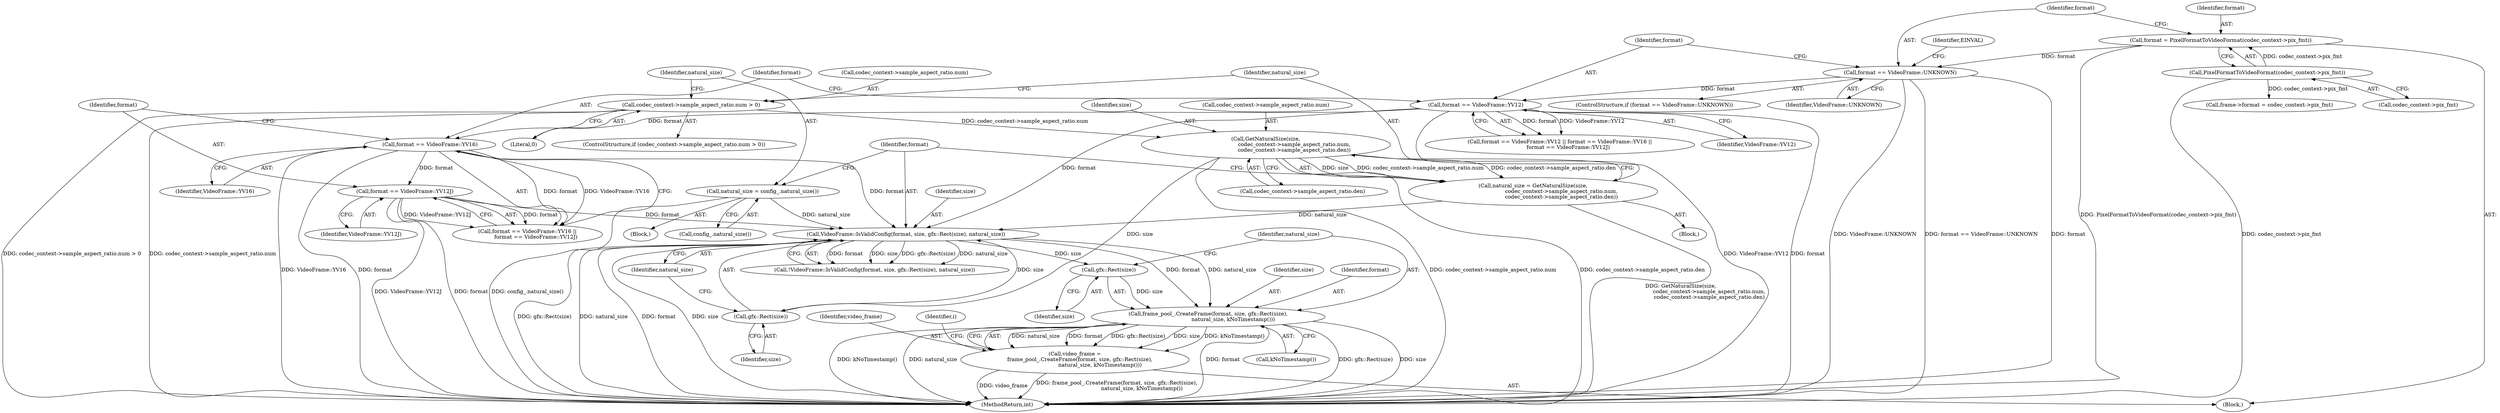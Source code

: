 digraph "1_Chrome_96e8ffb4e805c7266a2fc1fbe0e470052019bad9@del" {
"1000187" [label="(Call,frame_pool_.CreateFrame(format, size, gfx::Rect(size),\n                              natural_size, kNoTimestamp()))"];
"1000175" [label="(Call,VideoFrame::IsValidConfig(format, size, gfx::Rect(size), natural_size))"];
"1000124" [label="(Call,format == VideoFrame::YV16)"];
"1000120" [label="(Call,format == VideoFrame::YV12)"];
"1000112" [label="(Call,format == VideoFrame::UNKNOWN)"];
"1000105" [label="(Call,format = PixelFormatToVideoFormat(codec_context->pix_fmt))"];
"1000107" [label="(Call,PixelFormatToVideoFormat(codec_context->pix_fmt))"];
"1000127" [label="(Call,format == VideoFrame::YV12J)"];
"1000178" [label="(Call,gfx::Rect(size))"];
"1000156" [label="(Call,GetNaturalSize(size,\n                                  codec_context->sample_aspect_ratio.num,\n                                  codec_context->sample_aspect_ratio.den))"];
"1000146" [label="(Call,codec_context->sample_aspect_ratio.num > 0)"];
"1000154" [label="(Call,natural_size = GetNaturalSize(size,\n                                  codec_context->sample_aspect_ratio.num,\n                                  codec_context->sample_aspect_ratio.den))"];
"1000170" [label="(Call,natural_size = config_.natural_size())"];
"1000190" [label="(Call,gfx::Rect(size))"];
"1000185" [label="(Call,video_frame =\n      frame_pool_.CreateFrame(format, size, gfx::Rect(size),\n                              natural_size, kNoTimestamp()))"];
"1000187" [label="(Call,frame_pool_.CreateFrame(format, size, gfx::Rect(size),\n                              natural_size, kNoTimestamp()))"];
"1000111" [label="(ControlStructure,if (format == VideoFrame::UNKNOWN))"];
"1000145" [label="(ControlStructure,if (codec_context->sample_aspect_ratio.num > 0))"];
"1000190" [label="(Call,gfx::Rect(size))"];
"1000193" [label="(Call,kNoTimestamp())"];
"1000112" [label="(Call,format == VideoFrame::UNKNOWN)"];
"1000176" [label="(Identifier,format)"];
"1000169" [label="(Block,)"];
"1000163" [label="(Call,codec_context->sample_aspect_ratio.den)"];
"1000120" [label="(Call,format == VideoFrame::YV12)"];
"1000128" [label="(Identifier,format)"];
"1000170" [label="(Call,natural_size = config_.natural_size())"];
"1000121" [label="(Identifier,format)"];
"1000192" [label="(Identifier,natural_size)"];
"1000107" [label="(Call,PixelFormatToVideoFormat(codec_context->pix_fmt))"];
"1000129" [label="(Identifier,VideoFrame::YV12J)"];
"1000106" [label="(Identifier,format)"];
"1000123" [label="(Call,format == VideoFrame::YV16 ||\n          format == VideoFrame::YV12J)"];
"1000172" [label="(Call,config_.natural_size())"];
"1000153" [label="(Block,)"];
"1000189" [label="(Identifier,size)"];
"1000191" [label="(Identifier,size)"];
"1000175" [label="(Call,VideoFrame::IsValidConfig(format, size, gfx::Rect(size), natural_size))"];
"1000124" [label="(Call,format == VideoFrame::YV16)"];
"1000119" [label="(Call,format == VideoFrame::YV12 || format == VideoFrame::YV16 ||\n          format == VideoFrame::YV12J)"];
"1000114" [label="(Identifier,VideoFrame::UNKNOWN)"];
"1000125" [label="(Identifier,format)"];
"1000122" [label="(Identifier,VideoFrame::YV12)"];
"1000108" [label="(Call,codec_context->pix_fmt)"];
"1000260" [label="(Call,frame->format = codec_context->pix_fmt)"];
"1000147" [label="(Call,codec_context->sample_aspect_ratio.num)"];
"1000171" [label="(Identifier,natural_size)"];
"1000156" [label="(Call,GetNaturalSize(size,\n                                  codec_context->sample_aspect_ratio.num,\n                                  codec_context->sample_aspect_ratio.den))"];
"1000188" [label="(Identifier,format)"];
"1000186" [label="(Identifier,video_frame)"];
"1000103" [label="(Block,)"];
"1000180" [label="(Identifier,natural_size)"];
"1000269" [label="(MethodReturn,int)"];
"1000154" [label="(Call,natural_size = GetNaturalSize(size,\n                                  codec_context->sample_aspect_ratio.num,\n                                  codec_context->sample_aspect_ratio.den))"];
"1000152" [label="(Literal,0)"];
"1000105" [label="(Call,format = PixelFormatToVideoFormat(codec_context->pix_fmt))"];
"1000127" [label="(Call,format == VideoFrame::YV12J)"];
"1000197" [label="(Identifier,i)"];
"1000126" [label="(Identifier,VideoFrame::YV16)"];
"1000177" [label="(Identifier,size)"];
"1000113" [label="(Identifier,format)"];
"1000146" [label="(Call,codec_context->sample_aspect_ratio.num > 0)"];
"1000179" [label="(Identifier,size)"];
"1000157" [label="(Identifier,size)"];
"1000174" [label="(Call,!VideoFrame::IsValidConfig(format, size, gfx::Rect(size), natural_size))"];
"1000158" [label="(Call,codec_context->sample_aspect_ratio.num)"];
"1000185" [label="(Call,video_frame =\n      frame_pool_.CreateFrame(format, size, gfx::Rect(size),\n                              natural_size, kNoTimestamp()))"];
"1000155" [label="(Identifier,natural_size)"];
"1000178" [label="(Call,gfx::Rect(size))"];
"1000117" [label="(Identifier,EINVAL)"];
"1000187" -> "1000185"  [label="AST: "];
"1000187" -> "1000193"  [label="CFG: "];
"1000188" -> "1000187"  [label="AST: "];
"1000189" -> "1000187"  [label="AST: "];
"1000190" -> "1000187"  [label="AST: "];
"1000192" -> "1000187"  [label="AST: "];
"1000193" -> "1000187"  [label="AST: "];
"1000185" -> "1000187"  [label="CFG: "];
"1000187" -> "1000269"  [label="DDG: format"];
"1000187" -> "1000269"  [label="DDG: gfx::Rect(size)"];
"1000187" -> "1000269"  [label="DDG: size"];
"1000187" -> "1000269"  [label="DDG: kNoTimestamp()"];
"1000187" -> "1000269"  [label="DDG: natural_size"];
"1000187" -> "1000185"  [label="DDG: natural_size"];
"1000187" -> "1000185"  [label="DDG: format"];
"1000187" -> "1000185"  [label="DDG: gfx::Rect(size)"];
"1000187" -> "1000185"  [label="DDG: size"];
"1000187" -> "1000185"  [label="DDG: kNoTimestamp()"];
"1000175" -> "1000187"  [label="DDG: format"];
"1000175" -> "1000187"  [label="DDG: natural_size"];
"1000190" -> "1000187"  [label="DDG: size"];
"1000175" -> "1000174"  [label="AST: "];
"1000175" -> "1000180"  [label="CFG: "];
"1000176" -> "1000175"  [label="AST: "];
"1000177" -> "1000175"  [label="AST: "];
"1000178" -> "1000175"  [label="AST: "];
"1000180" -> "1000175"  [label="AST: "];
"1000174" -> "1000175"  [label="CFG: "];
"1000175" -> "1000269"  [label="DDG: gfx::Rect(size)"];
"1000175" -> "1000269"  [label="DDG: natural_size"];
"1000175" -> "1000269"  [label="DDG: format"];
"1000175" -> "1000269"  [label="DDG: size"];
"1000175" -> "1000174"  [label="DDG: format"];
"1000175" -> "1000174"  [label="DDG: size"];
"1000175" -> "1000174"  [label="DDG: gfx::Rect(size)"];
"1000175" -> "1000174"  [label="DDG: natural_size"];
"1000124" -> "1000175"  [label="DDG: format"];
"1000120" -> "1000175"  [label="DDG: format"];
"1000127" -> "1000175"  [label="DDG: format"];
"1000178" -> "1000175"  [label="DDG: size"];
"1000154" -> "1000175"  [label="DDG: natural_size"];
"1000170" -> "1000175"  [label="DDG: natural_size"];
"1000175" -> "1000190"  [label="DDG: size"];
"1000124" -> "1000123"  [label="AST: "];
"1000124" -> "1000126"  [label="CFG: "];
"1000125" -> "1000124"  [label="AST: "];
"1000126" -> "1000124"  [label="AST: "];
"1000128" -> "1000124"  [label="CFG: "];
"1000123" -> "1000124"  [label="CFG: "];
"1000124" -> "1000269"  [label="DDG: VideoFrame::YV16"];
"1000124" -> "1000269"  [label="DDG: format"];
"1000124" -> "1000123"  [label="DDG: format"];
"1000124" -> "1000123"  [label="DDG: VideoFrame::YV16"];
"1000120" -> "1000124"  [label="DDG: format"];
"1000124" -> "1000127"  [label="DDG: format"];
"1000120" -> "1000119"  [label="AST: "];
"1000120" -> "1000122"  [label="CFG: "];
"1000121" -> "1000120"  [label="AST: "];
"1000122" -> "1000120"  [label="AST: "];
"1000125" -> "1000120"  [label="CFG: "];
"1000119" -> "1000120"  [label="CFG: "];
"1000120" -> "1000269"  [label="DDG: format"];
"1000120" -> "1000269"  [label="DDG: VideoFrame::YV12"];
"1000120" -> "1000119"  [label="DDG: format"];
"1000120" -> "1000119"  [label="DDG: VideoFrame::YV12"];
"1000112" -> "1000120"  [label="DDG: format"];
"1000112" -> "1000111"  [label="AST: "];
"1000112" -> "1000114"  [label="CFG: "];
"1000113" -> "1000112"  [label="AST: "];
"1000114" -> "1000112"  [label="AST: "];
"1000117" -> "1000112"  [label="CFG: "];
"1000121" -> "1000112"  [label="CFG: "];
"1000112" -> "1000269"  [label="DDG: VideoFrame::UNKNOWN"];
"1000112" -> "1000269"  [label="DDG: format == VideoFrame::UNKNOWN"];
"1000112" -> "1000269"  [label="DDG: format"];
"1000105" -> "1000112"  [label="DDG: format"];
"1000105" -> "1000103"  [label="AST: "];
"1000105" -> "1000107"  [label="CFG: "];
"1000106" -> "1000105"  [label="AST: "];
"1000107" -> "1000105"  [label="AST: "];
"1000113" -> "1000105"  [label="CFG: "];
"1000105" -> "1000269"  [label="DDG: PixelFormatToVideoFormat(codec_context->pix_fmt)"];
"1000107" -> "1000105"  [label="DDG: codec_context->pix_fmt"];
"1000107" -> "1000108"  [label="CFG: "];
"1000108" -> "1000107"  [label="AST: "];
"1000107" -> "1000269"  [label="DDG: codec_context->pix_fmt"];
"1000107" -> "1000260"  [label="DDG: codec_context->pix_fmt"];
"1000127" -> "1000123"  [label="AST: "];
"1000127" -> "1000129"  [label="CFG: "];
"1000128" -> "1000127"  [label="AST: "];
"1000129" -> "1000127"  [label="AST: "];
"1000123" -> "1000127"  [label="CFG: "];
"1000127" -> "1000269"  [label="DDG: VideoFrame::YV12J"];
"1000127" -> "1000269"  [label="DDG: format"];
"1000127" -> "1000123"  [label="DDG: format"];
"1000127" -> "1000123"  [label="DDG: VideoFrame::YV12J"];
"1000178" -> "1000179"  [label="CFG: "];
"1000179" -> "1000178"  [label="AST: "];
"1000180" -> "1000178"  [label="CFG: "];
"1000156" -> "1000178"  [label="DDG: size"];
"1000156" -> "1000154"  [label="AST: "];
"1000156" -> "1000163"  [label="CFG: "];
"1000157" -> "1000156"  [label="AST: "];
"1000158" -> "1000156"  [label="AST: "];
"1000163" -> "1000156"  [label="AST: "];
"1000154" -> "1000156"  [label="CFG: "];
"1000156" -> "1000269"  [label="DDG: codec_context->sample_aspect_ratio.num"];
"1000156" -> "1000269"  [label="DDG: codec_context->sample_aspect_ratio.den"];
"1000156" -> "1000154"  [label="DDG: size"];
"1000156" -> "1000154"  [label="DDG: codec_context->sample_aspect_ratio.num"];
"1000156" -> "1000154"  [label="DDG: codec_context->sample_aspect_ratio.den"];
"1000146" -> "1000156"  [label="DDG: codec_context->sample_aspect_ratio.num"];
"1000146" -> "1000145"  [label="AST: "];
"1000146" -> "1000152"  [label="CFG: "];
"1000147" -> "1000146"  [label="AST: "];
"1000152" -> "1000146"  [label="AST: "];
"1000155" -> "1000146"  [label="CFG: "];
"1000171" -> "1000146"  [label="CFG: "];
"1000146" -> "1000269"  [label="DDG: codec_context->sample_aspect_ratio.num > 0"];
"1000146" -> "1000269"  [label="DDG: codec_context->sample_aspect_ratio.num"];
"1000154" -> "1000153"  [label="AST: "];
"1000155" -> "1000154"  [label="AST: "];
"1000176" -> "1000154"  [label="CFG: "];
"1000154" -> "1000269"  [label="DDG: GetNaturalSize(size,\n                                  codec_context->sample_aspect_ratio.num,\n                                  codec_context->sample_aspect_ratio.den)"];
"1000170" -> "1000169"  [label="AST: "];
"1000170" -> "1000172"  [label="CFG: "];
"1000171" -> "1000170"  [label="AST: "];
"1000172" -> "1000170"  [label="AST: "];
"1000176" -> "1000170"  [label="CFG: "];
"1000170" -> "1000269"  [label="DDG: config_.natural_size()"];
"1000190" -> "1000191"  [label="CFG: "];
"1000191" -> "1000190"  [label="AST: "];
"1000192" -> "1000190"  [label="CFG: "];
"1000185" -> "1000103"  [label="AST: "];
"1000186" -> "1000185"  [label="AST: "];
"1000197" -> "1000185"  [label="CFG: "];
"1000185" -> "1000269"  [label="DDG: video_frame"];
"1000185" -> "1000269"  [label="DDG: frame_pool_.CreateFrame(format, size, gfx::Rect(size),\n                              natural_size, kNoTimestamp())"];
}
